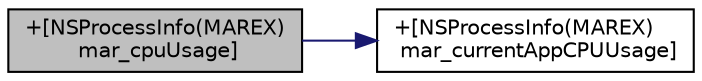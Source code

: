 digraph "+[NSProcessInfo(MAREX) mar_cpuUsage]"
{
  edge [fontname="Helvetica",fontsize="10",labelfontname="Helvetica",labelfontsize="10"];
  node [fontname="Helvetica",fontsize="10",shape=record];
  rankdir="LR";
  Node2 [label="+[NSProcessInfo(MAREX)\l mar_cpuUsage]",height=0.2,width=0.4,color="black", fillcolor="grey75", style="filled", fontcolor="black"];
  Node2 -> Node3 [color="midnightblue",fontsize="10",style="solid",fontname="Helvetica"];
  Node3 [label="+[NSProcessInfo(MAREX)\l mar_currentAppCPUUsage]",height=0.2,width=0.4,color="black", fillcolor="white", style="filled",URL="$category_n_s_process_info_07_m_a_r_e_x_08.html#a4ef18cdfec3c496ffc5d95c44d472281"];
}
